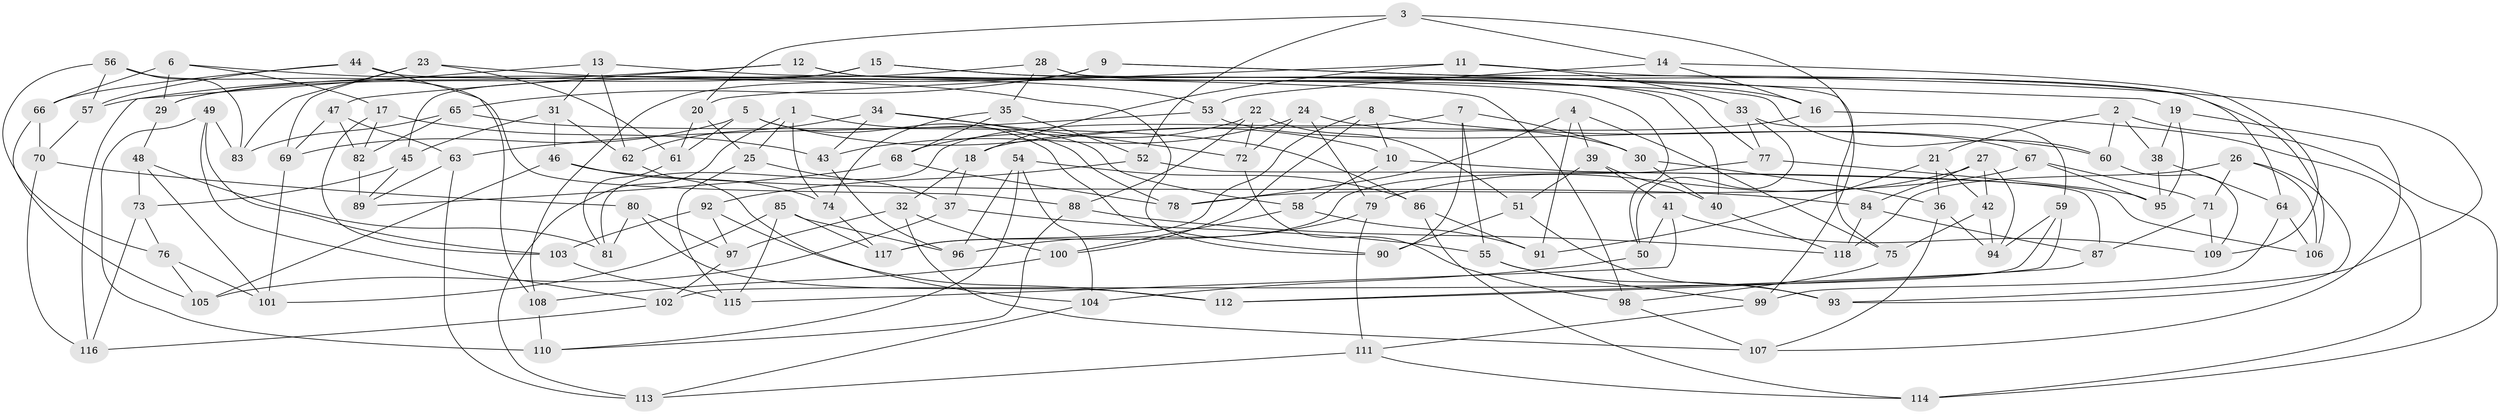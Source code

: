 // Generated by graph-tools (version 1.1) at 2025/11/02/27/25 16:11:44]
// undirected, 118 vertices, 236 edges
graph export_dot {
graph [start="1"]
  node [color=gray90,style=filled];
  1;
  2;
  3;
  4;
  5;
  6;
  7;
  8;
  9;
  10;
  11;
  12;
  13;
  14;
  15;
  16;
  17;
  18;
  19;
  20;
  21;
  22;
  23;
  24;
  25;
  26;
  27;
  28;
  29;
  30;
  31;
  32;
  33;
  34;
  35;
  36;
  37;
  38;
  39;
  40;
  41;
  42;
  43;
  44;
  45;
  46;
  47;
  48;
  49;
  50;
  51;
  52;
  53;
  54;
  55;
  56;
  57;
  58;
  59;
  60;
  61;
  62;
  63;
  64;
  65;
  66;
  67;
  68;
  69;
  70;
  71;
  72;
  73;
  74;
  75;
  76;
  77;
  78;
  79;
  80;
  81;
  82;
  83;
  84;
  85;
  86;
  87;
  88;
  89;
  90;
  91;
  92;
  93;
  94;
  95;
  96;
  97;
  98;
  99;
  100;
  101;
  102;
  103;
  104;
  105;
  106;
  107;
  108;
  109;
  110;
  111;
  112;
  113;
  114;
  115;
  116;
  117;
  118;
  1 -- 78;
  1 -- 113;
  1 -- 74;
  1 -- 25;
  2 -- 38;
  2 -- 60;
  2 -- 21;
  2 -- 114;
  3 -- 14;
  3 -- 20;
  3 -- 52;
  3 -- 99;
  4 -- 75;
  4 -- 78;
  4 -- 91;
  4 -- 39;
  5 -- 69;
  5 -- 61;
  5 -- 90;
  5 -- 10;
  6 -- 17;
  6 -- 90;
  6 -- 29;
  6 -- 66;
  7 -- 30;
  7 -- 55;
  7 -- 81;
  7 -- 90;
  8 -- 60;
  8 -- 100;
  8 -- 117;
  8 -- 10;
  9 -- 64;
  9 -- 19;
  9 -- 108;
  9 -- 65;
  10 -- 106;
  10 -- 58;
  11 -- 20;
  11 -- 18;
  11 -- 33;
  11 -- 93;
  12 -- 57;
  12 -- 47;
  12 -- 40;
  12 -- 50;
  13 -- 31;
  13 -- 98;
  13 -- 62;
  13 -- 116;
  14 -- 16;
  14 -- 109;
  14 -- 53;
  15 -- 16;
  15 -- 77;
  15 -- 29;
  15 -- 45;
  16 -- 114;
  16 -- 18;
  17 -- 103;
  17 -- 43;
  17 -- 82;
  18 -- 37;
  18 -- 32;
  19 -- 95;
  19 -- 38;
  19 -- 107;
  20 -- 61;
  20 -- 25;
  21 -- 91;
  21 -- 42;
  21 -- 36;
  22 -- 72;
  22 -- 88;
  22 -- 68;
  22 -- 51;
  23 -- 53;
  23 -- 69;
  23 -- 61;
  23 -- 83;
  24 -- 79;
  24 -- 72;
  24 -- 30;
  24 -- 43;
  25 -- 37;
  25 -- 115;
  26 -- 106;
  26 -- 71;
  26 -- 93;
  26 -- 118;
  27 -- 42;
  27 -- 94;
  27 -- 84;
  27 -- 79;
  28 -- 29;
  28 -- 106;
  28 -- 75;
  28 -- 35;
  29 -- 48;
  30 -- 40;
  30 -- 36;
  31 -- 62;
  31 -- 46;
  31 -- 45;
  32 -- 107;
  32 -- 97;
  32 -- 100;
  33 -- 59;
  33 -- 50;
  33 -- 77;
  34 -- 58;
  34 -- 62;
  34 -- 72;
  34 -- 43;
  35 -- 68;
  35 -- 74;
  35 -- 52;
  36 -- 107;
  36 -- 94;
  37 -- 105;
  37 -- 55;
  38 -- 64;
  38 -- 95;
  39 -- 51;
  39 -- 40;
  39 -- 41;
  40 -- 118;
  41 -- 50;
  41 -- 109;
  41 -- 115;
  42 -- 94;
  42 -- 75;
  43 -- 96;
  44 -- 60;
  44 -- 66;
  44 -- 57;
  44 -- 108;
  45 -- 73;
  45 -- 89;
  46 -- 105;
  46 -- 84;
  46 -- 74;
  47 -- 82;
  47 -- 69;
  47 -- 63;
  48 -- 81;
  48 -- 73;
  48 -- 101;
  49 -- 83;
  49 -- 102;
  49 -- 103;
  49 -- 110;
  50 -- 104;
  51 -- 93;
  51 -- 90;
  52 -- 92;
  52 -- 87;
  53 -- 63;
  53 -- 67;
  54 -- 96;
  54 -- 104;
  54 -- 110;
  54 -- 86;
  55 -- 99;
  55 -- 93;
  56 -- 76;
  56 -- 88;
  56 -- 57;
  56 -- 83;
  57 -- 70;
  58 -- 91;
  58 -- 100;
  59 -- 112;
  59 -- 94;
  59 -- 102;
  60 -- 109;
  61 -- 81;
  62 -- 104;
  63 -- 113;
  63 -- 89;
  64 -- 106;
  64 -- 99;
  65 -- 82;
  65 -- 83;
  65 -- 86;
  66 -- 105;
  66 -- 70;
  67 -- 71;
  67 -- 78;
  67 -- 95;
  68 -- 78;
  68 -- 89;
  69 -- 101;
  70 -- 80;
  70 -- 116;
  71 -- 109;
  71 -- 87;
  72 -- 98;
  73 -- 116;
  73 -- 76;
  74 -- 117;
  75 -- 98;
  76 -- 105;
  76 -- 101;
  77 -- 95;
  77 -- 117;
  79 -- 96;
  79 -- 111;
  80 -- 112;
  80 -- 81;
  80 -- 97;
  82 -- 89;
  84 -- 87;
  84 -- 118;
  85 -- 96;
  85 -- 117;
  85 -- 101;
  85 -- 115;
  86 -- 114;
  86 -- 91;
  87 -- 112;
  88 -- 118;
  88 -- 110;
  92 -- 103;
  92 -- 112;
  92 -- 97;
  97 -- 102;
  98 -- 107;
  99 -- 111;
  100 -- 108;
  102 -- 116;
  103 -- 115;
  104 -- 113;
  108 -- 110;
  111 -- 113;
  111 -- 114;
}
